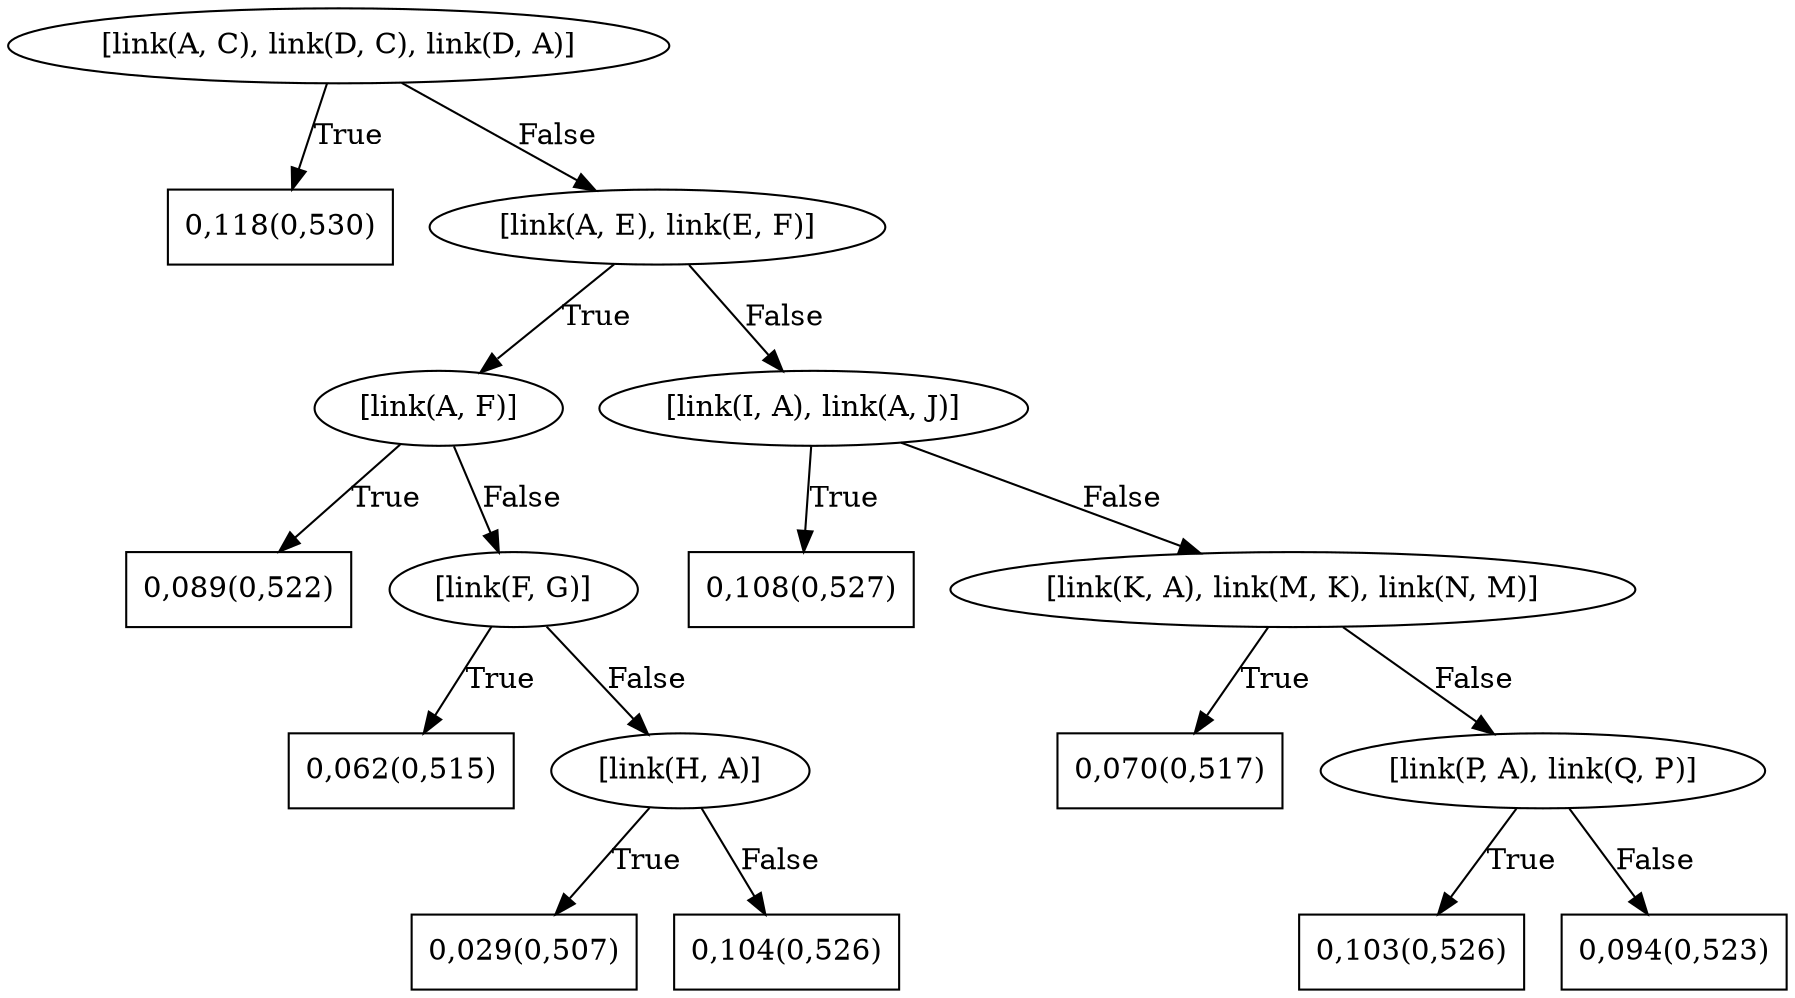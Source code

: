 digraph G{ 
1[label = "[link(A, C), link(D, C), link(D, A)]"];
1 -> 2[label="True"];
1 -> 3[label="False"];
2[shape = box,label = "0,118(0,530)"];
3[label = "[link(A, E), link(E, F)]"];
3 -> 4[label="True"];
3 -> 5[label="False"];
4[label = "[link(A, F)]"];
4 -> 6[label="True"];
4 -> 7[label="False"];
6[shape = box,label = "0,089(0,522)"];
7[label = "[link(F, G)]"];
7 -> 8[label="True"];
7 -> 9[label="False"];
8[shape = box,label = "0,062(0,515)"];
9[label = "[link(H, A)]"];
9 -> 10[label="True"];
9 -> 11[label="False"];
10[shape = box,label = "0,029(0,507)"];
11[shape = box,label = "0,104(0,526)"];
5[label = "[link(I, A), link(A, J)]"];
5 -> 12[label="True"];
5 -> 13[label="False"];
12[shape = box,label = "0,108(0,527)"];
13[label = "[link(K, A), link(M, K), link(N, M)]"];
13 -> 14[label="True"];
13 -> 15[label="False"];
14[shape = box,label = "0,070(0,517)"];
15[label = "[link(P, A), link(Q, P)]"];
15 -> 16[label="True"];
15 -> 17[label="False"];
16[shape = box,label = "0,103(0,526)"];
17[shape = box,label = "0,094(0,523)"];
}
